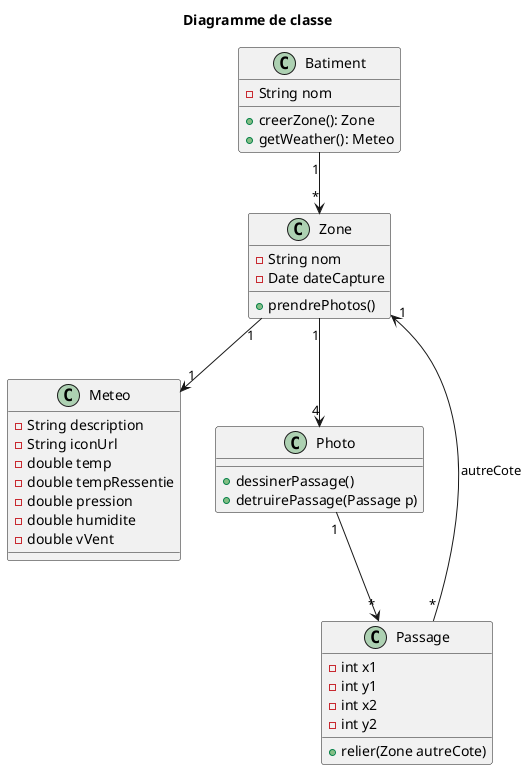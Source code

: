 @startuml diag_c
title Diagramme de classe

class Batiment {
    - String nom
    + creerZone(): Zone
    + getWeather(): Meteo
}

class Zone {
    - String nom
    - Date dateCapture
    + prendrePhotos()
}

class Meteo {
    - String description
    - String iconUrl
    - double temp
    - double tempRessentie
    - double pression
    - double humidite
    - double vVent
}

class Photo {
    + dessinerPassage()
    + detruirePassage(Passage p)
}

class Passage {
    - int x1
    - int y1
    - int x2
    - int y2
    + relier(Zone autreCote)
}


Batiment "1" --> "*" Zone
Zone "1" --> "4" Photo
Photo "1" --> "*" Passage
Passage "*" --> "1" Zone : autreCote
Zone "1" --> "1" Meteo

@enduml